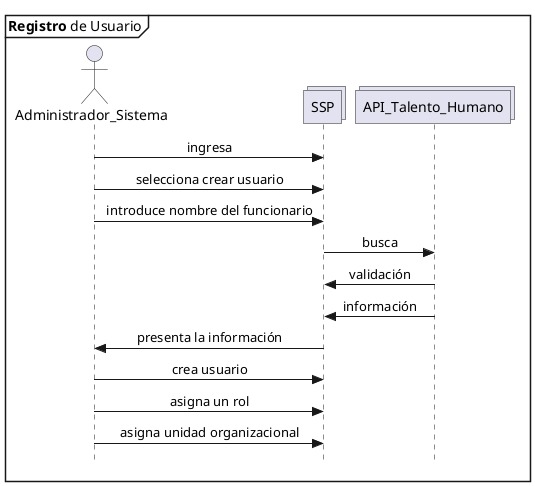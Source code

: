 @startuml Registrar Usuario
skinparam Style strictuml
skinparam SequenceMessageAlignment center

mainframe **Registro** de Usuario

actor Administrador_Sistema as admin
collections SSP 
collections API_Talento_Humano as tahu

admin -> SSP : ingresa
admin -> SSP : selecciona crear usuario
admin -> SSP : introduce nombre del funcionario
SSP -> tahu : busca
tahu -> SSP : validación
tahu -> SSP : información
SSP -> admin : presenta la información
admin -> SSP : crea usuario
admin -> SSP : asigna un rol
admin -> SSP : asigna unidad organizacional

@enduml